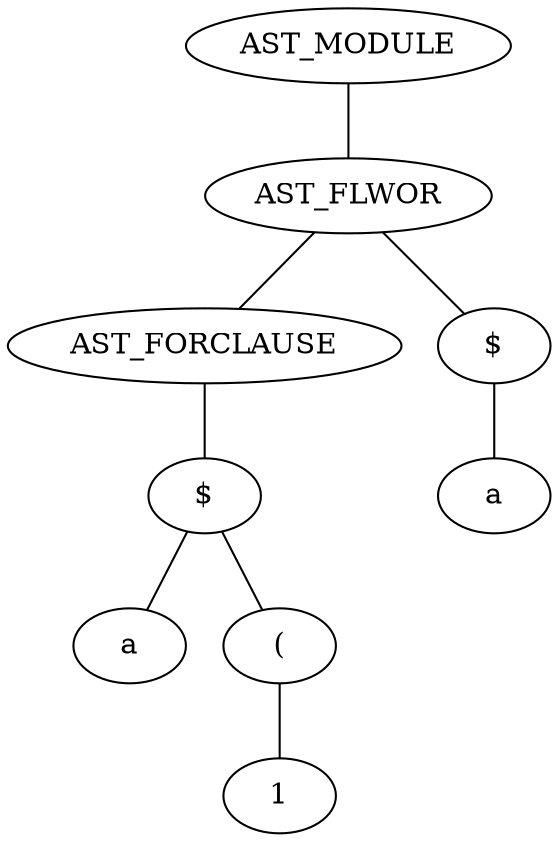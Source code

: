 digraph AST {
edge [color=black, dir=both, weight=1, fontcolor=black, arrowhead=none, arrowtail=none]
NODE38 [label="AST_MODULE"]
NODE39 [label="AST_FLWOR"]
NODE40 [label="AST_FORCLAUSE"]
NODE41 [label="$"]
NODE42 [label="a"]
NODE41 -> NODE42
 NODE43 [label="("]
NODE44 [label="1"]
NODE43 -> NODE44
NODE41 -> NODE43
NODE40 -> NODE41
NODE39 -> NODE40
 NODE45 [label="$"]
NODE46 [label="a"]
NODE45 -> NODE46
NODE39 -> NODE45
NODE38 -> NODE39

}
